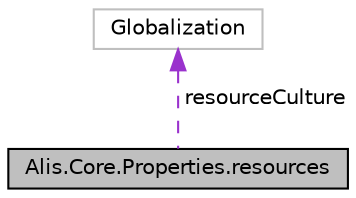 digraph "Alis.Core.Properties.resources"
{
 // LATEX_PDF_SIZE
  edge [fontname="Helvetica",fontsize="10",labelfontname="Helvetica",labelfontsize="10"];
  node [fontname="Helvetica",fontsize="10",shape=record];
  Node1 [label="Alis.Core.Properties.resources",height=0.2,width=0.4,color="black", fillcolor="grey75", style="filled", fontcolor="black",tooltip="Clase de recurso fuertemente tipado, para buscar cadenas traducidas, etc."];
  Node2 -> Node1 [dir="back",color="darkorchid3",fontsize="10",style="dashed",label=" resourceCulture" ,fontname="Helvetica"];
  Node2 [label="Globalization",height=0.2,width=0.4,color="grey75", fillcolor="white", style="filled",tooltip=" "];
}
